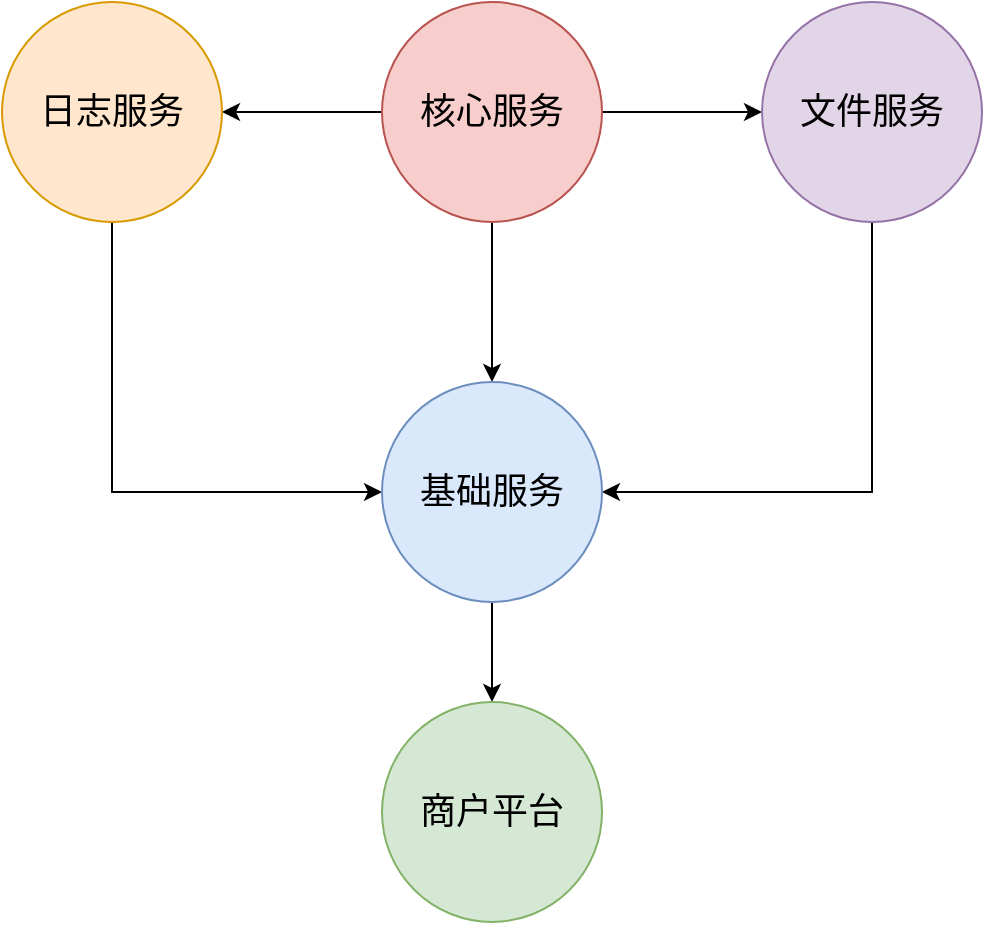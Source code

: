 <mxfile version="13.10.9" type="github"><diagram id="C5RBs43oDa-KdzZeNtuy" name="Page-1"><mxGraphModel dx="1021" dy="531" grid="1" gridSize="10" guides="1" tooltips="1" connect="1" arrows="1" fold="1" page="1" pageScale="1" pageWidth="827" pageHeight="1169" math="0" shadow="0"><root><mxCell id="WIyWlLk6GJQsqaUBKTNV-0"/><mxCell id="WIyWlLk6GJQsqaUBKTNV-1" parent="WIyWlLk6GJQsqaUBKTNV-0"/><mxCell id="8v7ia1QhRCSNe5kGjEbq-2" value="" style="edgeStyle=orthogonalEdgeStyle;rounded=0;orthogonalLoop=1;jettySize=auto;html=1;" edge="1" parent="WIyWlLk6GJQsqaUBKTNV-1" source="8v7ia1QhRCSNe5kGjEbq-0" target="8v7ia1QhRCSNe5kGjEbq-1"><mxGeometry relative="1" as="geometry"/></mxCell><mxCell id="8v7ia1QhRCSNe5kGjEbq-4" value="" style="edgeStyle=orthogonalEdgeStyle;rounded=0;orthogonalLoop=1;jettySize=auto;html=1;" edge="1" parent="WIyWlLk6GJQsqaUBKTNV-1" source="8v7ia1QhRCSNe5kGjEbq-0" target="8v7ia1QhRCSNe5kGjEbq-3"><mxGeometry relative="1" as="geometry"/></mxCell><mxCell id="8v7ia1QhRCSNe5kGjEbq-6" value="" style="edgeStyle=orthogonalEdgeStyle;rounded=0;orthogonalLoop=1;jettySize=auto;html=1;" edge="1" parent="WIyWlLk6GJQsqaUBKTNV-1" source="8v7ia1QhRCSNe5kGjEbq-0" target="8v7ia1QhRCSNe5kGjEbq-5"><mxGeometry relative="1" as="geometry"/></mxCell><mxCell id="8v7ia1QhRCSNe5kGjEbq-0" value="&lt;font style=&quot;font-size: 18px&quot;&gt;核心服务&lt;/font&gt;" style="ellipse;whiteSpace=wrap;html=1;aspect=fixed;fillColor=#f8cecc;strokeColor=#b85450;" vertex="1" parent="WIyWlLk6GJQsqaUBKTNV-1"><mxGeometry x="340" y="140" width="110" height="110" as="geometry"/></mxCell><mxCell id="8v7ia1QhRCSNe5kGjEbq-9" style="edgeStyle=orthogonalEdgeStyle;rounded=0;orthogonalLoop=1;jettySize=auto;html=1;exitX=0.5;exitY=1;exitDx=0;exitDy=0;entryX=1;entryY=0.5;entryDx=0;entryDy=0;" edge="1" parent="WIyWlLk6GJQsqaUBKTNV-1" source="8v7ia1QhRCSNe5kGjEbq-1" target="8v7ia1QhRCSNe5kGjEbq-5"><mxGeometry relative="1" as="geometry"/></mxCell><mxCell id="8v7ia1QhRCSNe5kGjEbq-1" value="&lt;font style=&quot;font-size: 18px&quot;&gt;文件服务&lt;/font&gt;" style="ellipse;whiteSpace=wrap;html=1;aspect=fixed;fillColor=#e1d5e7;strokeColor=#9673a6;" vertex="1" parent="WIyWlLk6GJQsqaUBKTNV-1"><mxGeometry x="530" y="140" width="110" height="110" as="geometry"/></mxCell><mxCell id="8v7ia1QhRCSNe5kGjEbq-12" style="edgeStyle=orthogonalEdgeStyle;rounded=0;orthogonalLoop=1;jettySize=auto;html=1;exitX=0.5;exitY=1;exitDx=0;exitDy=0;entryX=0;entryY=0.5;entryDx=0;entryDy=0;" edge="1" parent="WIyWlLk6GJQsqaUBKTNV-1" source="8v7ia1QhRCSNe5kGjEbq-3" target="8v7ia1QhRCSNe5kGjEbq-5"><mxGeometry relative="1" as="geometry"/></mxCell><mxCell id="8v7ia1QhRCSNe5kGjEbq-3" value="&lt;font style=&quot;font-size: 18px&quot;&gt;日志服务&lt;/font&gt;" style="ellipse;whiteSpace=wrap;html=1;aspect=fixed;fillColor=#ffe6cc;strokeColor=#d79b00;" vertex="1" parent="WIyWlLk6GJQsqaUBKTNV-1"><mxGeometry x="150" y="140" width="110" height="110" as="geometry"/></mxCell><mxCell id="8v7ia1QhRCSNe5kGjEbq-14" value="" style="edgeStyle=orthogonalEdgeStyle;rounded=0;orthogonalLoop=1;jettySize=auto;html=1;" edge="1" parent="WIyWlLk6GJQsqaUBKTNV-1" source="8v7ia1QhRCSNe5kGjEbq-5" target="8v7ia1QhRCSNe5kGjEbq-13"><mxGeometry relative="1" as="geometry"/></mxCell><mxCell id="8v7ia1QhRCSNe5kGjEbq-5" value="&lt;font style=&quot;font-size: 18px&quot;&gt;基础服务&lt;/font&gt;" style="ellipse;whiteSpace=wrap;html=1;aspect=fixed;fillColor=#dae8fc;strokeColor=#6c8ebf;" vertex="1" parent="WIyWlLk6GJQsqaUBKTNV-1"><mxGeometry x="340" y="330" width="110" height="110" as="geometry"/></mxCell><mxCell id="8v7ia1QhRCSNe5kGjEbq-13" value="&lt;font style=&quot;font-size: 18px&quot;&gt;商户平台&lt;/font&gt;" style="ellipse;whiteSpace=wrap;html=1;aspect=fixed;fillColor=#d5e8d4;strokeColor=#82b366;" vertex="1" parent="WIyWlLk6GJQsqaUBKTNV-1"><mxGeometry x="340" y="490" width="110" height="110" as="geometry"/></mxCell></root></mxGraphModel></diagram></mxfile>
